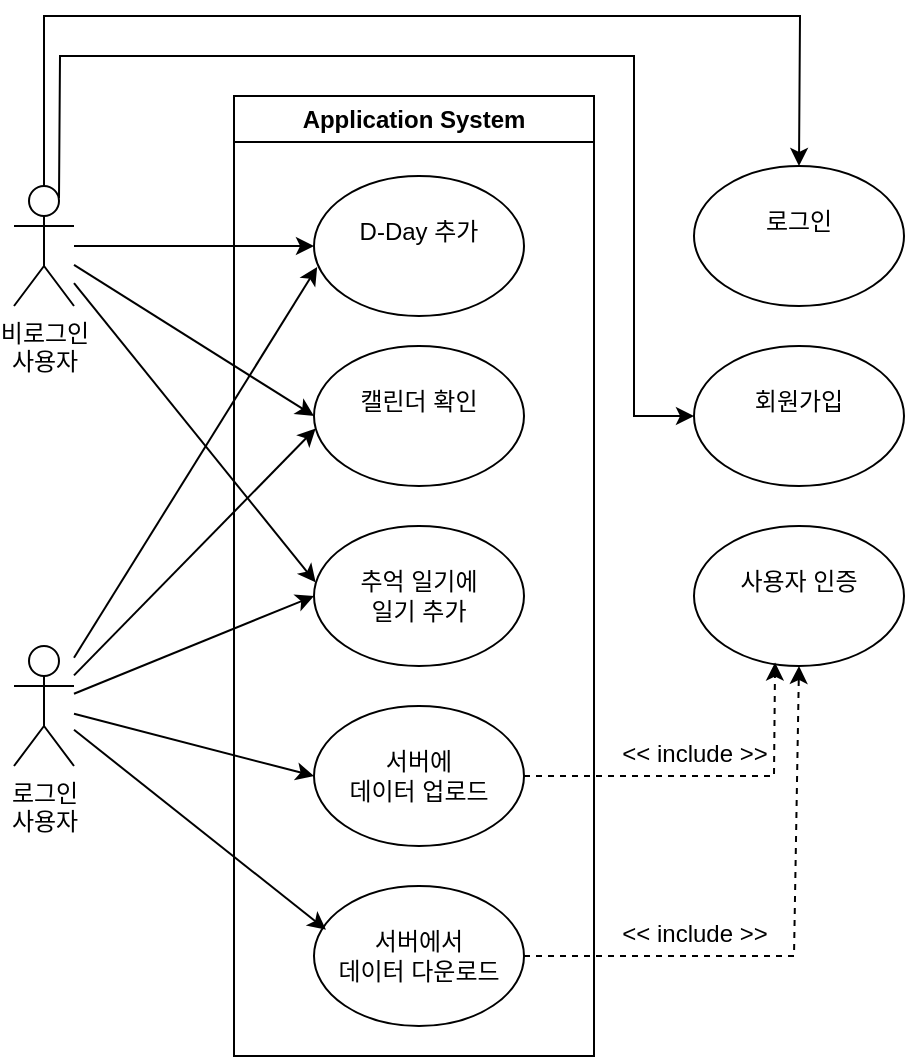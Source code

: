 <mxfile version="26.2.2">
  <diagram name="페이지-1" id="Ty02AL-ChVaSdqM5_bKr">
    <mxGraphModel dx="508" dy="711" grid="1" gridSize="10" guides="1" tooltips="1" connect="1" arrows="1" fold="1" page="1" pageScale="1" pageWidth="827" pageHeight="1169" math="0" shadow="0">
      <root>
        <mxCell id="0" />
        <mxCell id="1" parent="0" />
        <mxCell id="8_o_nkduab_r_s1Rcs5e-14" value="" style="edgeStyle=orthogonalEdgeStyle;rounded=0;orthogonalLoop=1;jettySize=auto;html=1;" edge="1" parent="1" source="8_o_nkduab_r_s1Rcs5e-1" target="8_o_nkduab_r_s1Rcs5e-13">
          <mxGeometry relative="1" as="geometry" />
        </mxCell>
        <mxCell id="8_o_nkduab_r_s1Rcs5e-1" value="비로그인&lt;div&gt;사용자&lt;/div&gt;" style="shape=umlActor;verticalLabelPosition=bottom;verticalAlign=top;html=1;outlineConnect=0;" vertex="1" parent="1">
          <mxGeometry x="140" y="205" width="30" height="60" as="geometry" />
        </mxCell>
        <mxCell id="8_o_nkduab_r_s1Rcs5e-2" value="로그인&lt;div&gt;사용자&lt;/div&gt;" style="shape=umlActor;verticalLabelPosition=bottom;verticalAlign=top;html=1;outlineConnect=0;" vertex="1" parent="1">
          <mxGeometry x="140" y="435" width="30" height="60" as="geometry" />
        </mxCell>
        <mxCell id="8_o_nkduab_r_s1Rcs5e-13" value="&lt;div&gt;&lt;br&gt;&lt;/div&gt;&lt;div&gt;&lt;span style=&quot;background-color: transparent; color: light-dark(rgb(0, 0, 0), rgb(255, 255, 255));&quot;&gt;D-Day 추가&lt;/span&gt;&lt;/div&gt;" style="ellipse;whiteSpace=wrap;html=1;verticalAlign=top;align=center;" vertex="1" parent="1">
          <mxGeometry x="290" y="200" width="105" height="70" as="geometry" />
        </mxCell>
        <mxCell id="8_o_nkduab_r_s1Rcs5e-16" value="&lt;div&gt;&lt;br&gt;&lt;/div&gt;&lt;div&gt;캘린더 확인&lt;/div&gt;" style="ellipse;whiteSpace=wrap;html=1;verticalAlign=top;align=center;" vertex="1" parent="1">
          <mxGeometry x="290" y="285" width="105" height="70" as="geometry" />
        </mxCell>
        <mxCell id="8_o_nkduab_r_s1Rcs5e-17" value="&lt;div&gt;&lt;br&gt;&lt;/div&gt;&lt;div&gt;추억 일기에&lt;/div&gt;&lt;div&gt;일기 추가&lt;/div&gt;" style="ellipse;whiteSpace=wrap;html=1;verticalAlign=top;align=center;" vertex="1" parent="1">
          <mxGeometry x="290" y="375" width="105" height="70" as="geometry" />
        </mxCell>
        <mxCell id="8_o_nkduab_r_s1Rcs5e-18" value="" style="endArrow=classic;html=1;rounded=0;entryX=0;entryY=0.5;entryDx=0;entryDy=0;" edge="1" parent="1" source="8_o_nkduab_r_s1Rcs5e-1" target="8_o_nkduab_r_s1Rcs5e-16">
          <mxGeometry width="50" height="50" relative="1" as="geometry">
            <mxPoint x="190" y="325" as="sourcePoint" />
            <mxPoint x="240" y="275" as="targetPoint" />
          </mxGeometry>
        </mxCell>
        <mxCell id="8_o_nkduab_r_s1Rcs5e-19" value="" style="endArrow=classic;html=1;rounded=0;entryX=0.008;entryY=0.403;entryDx=0;entryDy=0;entryPerimeter=0;" edge="1" parent="1" source="8_o_nkduab_r_s1Rcs5e-1" target="8_o_nkduab_r_s1Rcs5e-17">
          <mxGeometry width="50" height="50" relative="1" as="geometry">
            <mxPoint x="180" y="295" as="sourcePoint" />
            <mxPoint x="230" y="295" as="targetPoint" />
          </mxGeometry>
        </mxCell>
        <mxCell id="8_o_nkduab_r_s1Rcs5e-20" value="&lt;div&gt;&lt;br&gt;&lt;/div&gt;&lt;div&gt;서버에&lt;/div&gt;&lt;div&gt;데이터 업로드&lt;/div&gt;" style="ellipse;whiteSpace=wrap;html=1;verticalAlign=top;align=center;" vertex="1" parent="1">
          <mxGeometry x="290" y="465" width="105" height="70" as="geometry" />
        </mxCell>
        <mxCell id="8_o_nkduab_r_s1Rcs5e-21" value="&lt;br&gt;&lt;div&gt;서버에서&lt;/div&gt;&lt;div&gt;데이터 다운로드&lt;/div&gt;" style="ellipse;whiteSpace=wrap;html=1;verticalAlign=top;align=center;" vertex="1" parent="1">
          <mxGeometry x="290" y="555" width="105" height="70" as="geometry" />
        </mxCell>
        <mxCell id="8_o_nkduab_r_s1Rcs5e-22" value="" style="endArrow=classic;html=1;rounded=0;entryX=0.057;entryY=0.312;entryDx=0;entryDy=0;entryPerimeter=0;" edge="1" parent="1" source="8_o_nkduab_r_s1Rcs5e-2" target="8_o_nkduab_r_s1Rcs5e-21">
          <mxGeometry width="50" height="50" relative="1" as="geometry">
            <mxPoint x="240" y="495" as="sourcePoint" />
            <mxPoint x="260" y="445" as="targetPoint" />
          </mxGeometry>
        </mxCell>
        <mxCell id="8_o_nkduab_r_s1Rcs5e-23" value="" style="endArrow=classic;html=1;rounded=0;entryX=0;entryY=0.5;entryDx=0;entryDy=0;" edge="1" parent="1" source="8_o_nkduab_r_s1Rcs5e-2" target="8_o_nkduab_r_s1Rcs5e-20">
          <mxGeometry width="50" height="50" relative="1" as="geometry">
            <mxPoint x="200" y="485" as="sourcePoint" />
            <mxPoint x="250" y="435" as="targetPoint" />
          </mxGeometry>
        </mxCell>
        <mxCell id="8_o_nkduab_r_s1Rcs5e-24" value="" style="endArrow=classic;html=1;rounded=0;entryX=0;entryY=0.5;entryDx=0;entryDy=0;" edge="1" parent="1" source="8_o_nkduab_r_s1Rcs5e-2" target="8_o_nkduab_r_s1Rcs5e-17">
          <mxGeometry width="50" height="50" relative="1" as="geometry">
            <mxPoint x="210" y="455" as="sourcePoint" />
            <mxPoint x="260" y="405" as="targetPoint" />
          </mxGeometry>
        </mxCell>
        <mxCell id="8_o_nkduab_r_s1Rcs5e-25" value="" style="endArrow=classic;html=1;rounded=0;entryX=0.008;entryY=0.589;entryDx=0;entryDy=0;entryPerimeter=0;" edge="1" parent="1" source="8_o_nkduab_r_s1Rcs5e-2" target="8_o_nkduab_r_s1Rcs5e-16">
          <mxGeometry width="50" height="50" relative="1" as="geometry">
            <mxPoint x="180" y="465" as="sourcePoint" />
            <mxPoint x="250" y="375" as="targetPoint" />
          </mxGeometry>
        </mxCell>
        <mxCell id="8_o_nkduab_r_s1Rcs5e-26" value="" style="endArrow=classic;html=1;rounded=0;entryX=0.015;entryY=0.65;entryDx=0;entryDy=0;entryPerimeter=0;" edge="1" parent="1" source="8_o_nkduab_r_s1Rcs5e-2" target="8_o_nkduab_r_s1Rcs5e-13">
          <mxGeometry width="50" height="50" relative="1" as="geometry">
            <mxPoint x="180" y="405" as="sourcePoint" />
            <mxPoint x="230" y="355" as="targetPoint" />
          </mxGeometry>
        </mxCell>
        <mxCell id="8_o_nkduab_r_s1Rcs5e-27" value="&lt;div&gt;&lt;br&gt;&lt;/div&gt;&lt;div&gt;사용자 인증&lt;/div&gt;" style="ellipse;whiteSpace=wrap;html=1;verticalAlign=top;align=center;" vertex="1" parent="1">
          <mxGeometry x="480" y="375" width="105" height="70" as="geometry" />
        </mxCell>
        <mxCell id="8_o_nkduab_r_s1Rcs5e-32" value="&amp;lt;&amp;lt; include &amp;gt;&amp;gt;" style="text;html=1;align=center;verticalAlign=middle;resizable=0;points=[];autosize=1;strokeColor=none;fillColor=none;" vertex="1" parent="1">
          <mxGeometry x="430" y="474" width="100" height="30" as="geometry" />
        </mxCell>
        <mxCell id="8_o_nkduab_r_s1Rcs5e-31" value="" style="endArrow=classic;html=1;rounded=0;exitX=1;exitY=0.5;exitDx=0;exitDy=0;entryX=0.386;entryY=0.975;entryDx=0;entryDy=0;dashed=1;entryPerimeter=0;" edge="1" parent="1" source="8_o_nkduab_r_s1Rcs5e-20" target="8_o_nkduab_r_s1Rcs5e-27">
          <mxGeometry width="50" height="50" relative="1" as="geometry">
            <mxPoint x="400" y="565" as="sourcePoint" />
            <mxPoint x="450" y="515" as="targetPoint" />
            <Array as="points">
              <mxPoint x="520" y="500" />
            </Array>
          </mxGeometry>
        </mxCell>
        <mxCell id="8_o_nkduab_r_s1Rcs5e-35" value="" style="endArrow=classic;html=1;rounded=0;exitX=1;exitY=0.5;exitDx=0;exitDy=0;entryX=0.5;entryY=1;entryDx=0;entryDy=0;dashed=1;" edge="1" parent="1" source="8_o_nkduab_r_s1Rcs5e-21" target="8_o_nkduab_r_s1Rcs5e-27">
          <mxGeometry width="50" height="50" relative="1" as="geometry">
            <mxPoint x="381" y="535" as="sourcePoint" />
            <mxPoint x="446" y="570" as="targetPoint" />
            <Array as="points">
              <mxPoint x="530" y="590" />
            </Array>
          </mxGeometry>
        </mxCell>
        <mxCell id="8_o_nkduab_r_s1Rcs5e-36" value="&amp;lt;&amp;lt; include &amp;gt;&amp;gt;" style="text;html=1;align=center;verticalAlign=middle;resizable=0;points=[];autosize=1;strokeColor=none;fillColor=none;" vertex="1" parent="1">
          <mxGeometry x="430" y="564" width="100" height="30" as="geometry" />
        </mxCell>
        <mxCell id="8_o_nkduab_r_s1Rcs5e-38" value="&lt;div&gt;&lt;br&gt;&lt;/div&gt;&lt;div&gt;로그인&lt;/div&gt;" style="ellipse;whiteSpace=wrap;html=1;verticalAlign=top;align=center;" vertex="1" parent="1">
          <mxGeometry x="480" y="195" width="105" height="70" as="geometry" />
        </mxCell>
        <mxCell id="8_o_nkduab_r_s1Rcs5e-39" value="&lt;br&gt;&lt;div&gt;회원가입&lt;/div&gt;" style="ellipse;whiteSpace=wrap;html=1;verticalAlign=top;align=center;" vertex="1" parent="1">
          <mxGeometry x="480" y="285" width="105" height="70" as="geometry" />
        </mxCell>
        <mxCell id="8_o_nkduab_r_s1Rcs5e-40" value="" style="endArrow=classic;html=1;rounded=0;entryX=0;entryY=0.5;entryDx=0;entryDy=0;exitX=0.75;exitY=0.1;exitDx=0;exitDy=0;exitPerimeter=0;" edge="1" parent="1" source="8_o_nkduab_r_s1Rcs5e-1" target="8_o_nkduab_r_s1Rcs5e-39">
          <mxGeometry width="50" height="50" relative="1" as="geometry">
            <mxPoint x="200" y="210" as="sourcePoint" />
            <mxPoint x="280" y="130" as="targetPoint" />
            <Array as="points">
              <mxPoint x="163" y="140" />
              <mxPoint x="450" y="140" />
              <mxPoint x="450" y="320" />
            </Array>
          </mxGeometry>
        </mxCell>
        <mxCell id="8_o_nkduab_r_s1Rcs5e-41" value="" style="endArrow=classic;html=1;rounded=0;entryX=0.5;entryY=0;entryDx=0;entryDy=0;" edge="1" parent="1" source="8_o_nkduab_r_s1Rcs5e-1" target="8_o_nkduab_r_s1Rcs5e-38">
          <mxGeometry width="50" height="50" relative="1" as="geometry">
            <mxPoint x="160" y="140" as="sourcePoint" />
            <mxPoint x="210" y="90" as="targetPoint" />
            <Array as="points">
              <mxPoint x="155" y="120" />
              <mxPoint x="533" y="120" />
            </Array>
          </mxGeometry>
        </mxCell>
        <mxCell id="8_o_nkduab_r_s1Rcs5e-42" value="Application System" style="swimlane;whiteSpace=wrap;html=1;" vertex="1" parent="1">
          <mxGeometry x="250" y="160" width="180" height="480" as="geometry" />
        </mxCell>
      </root>
    </mxGraphModel>
  </diagram>
</mxfile>
